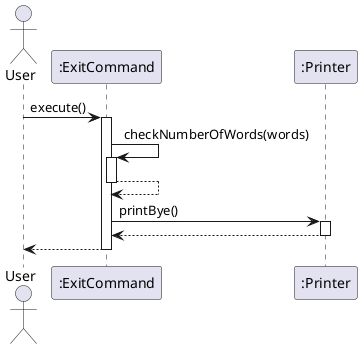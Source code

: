 @startuml
actor User as User
participant ExitCommand as ":ExitCommand"
participant Printer as ":Printer"

User -> ExitCommand: execute()
activate ExitCommand


ExitCommand -> ExitCommand: checkNumberOfWords(words)
activate ExitCommand
ExitCommand --> ExitCommand
deactivate ExitCommand

ExitCommand -> Printer: printBye()
activate Printer
Printer --> ExitCommand
deactivate Printer
ExitCommand --> User
deactivate ExitCommand
@enduml